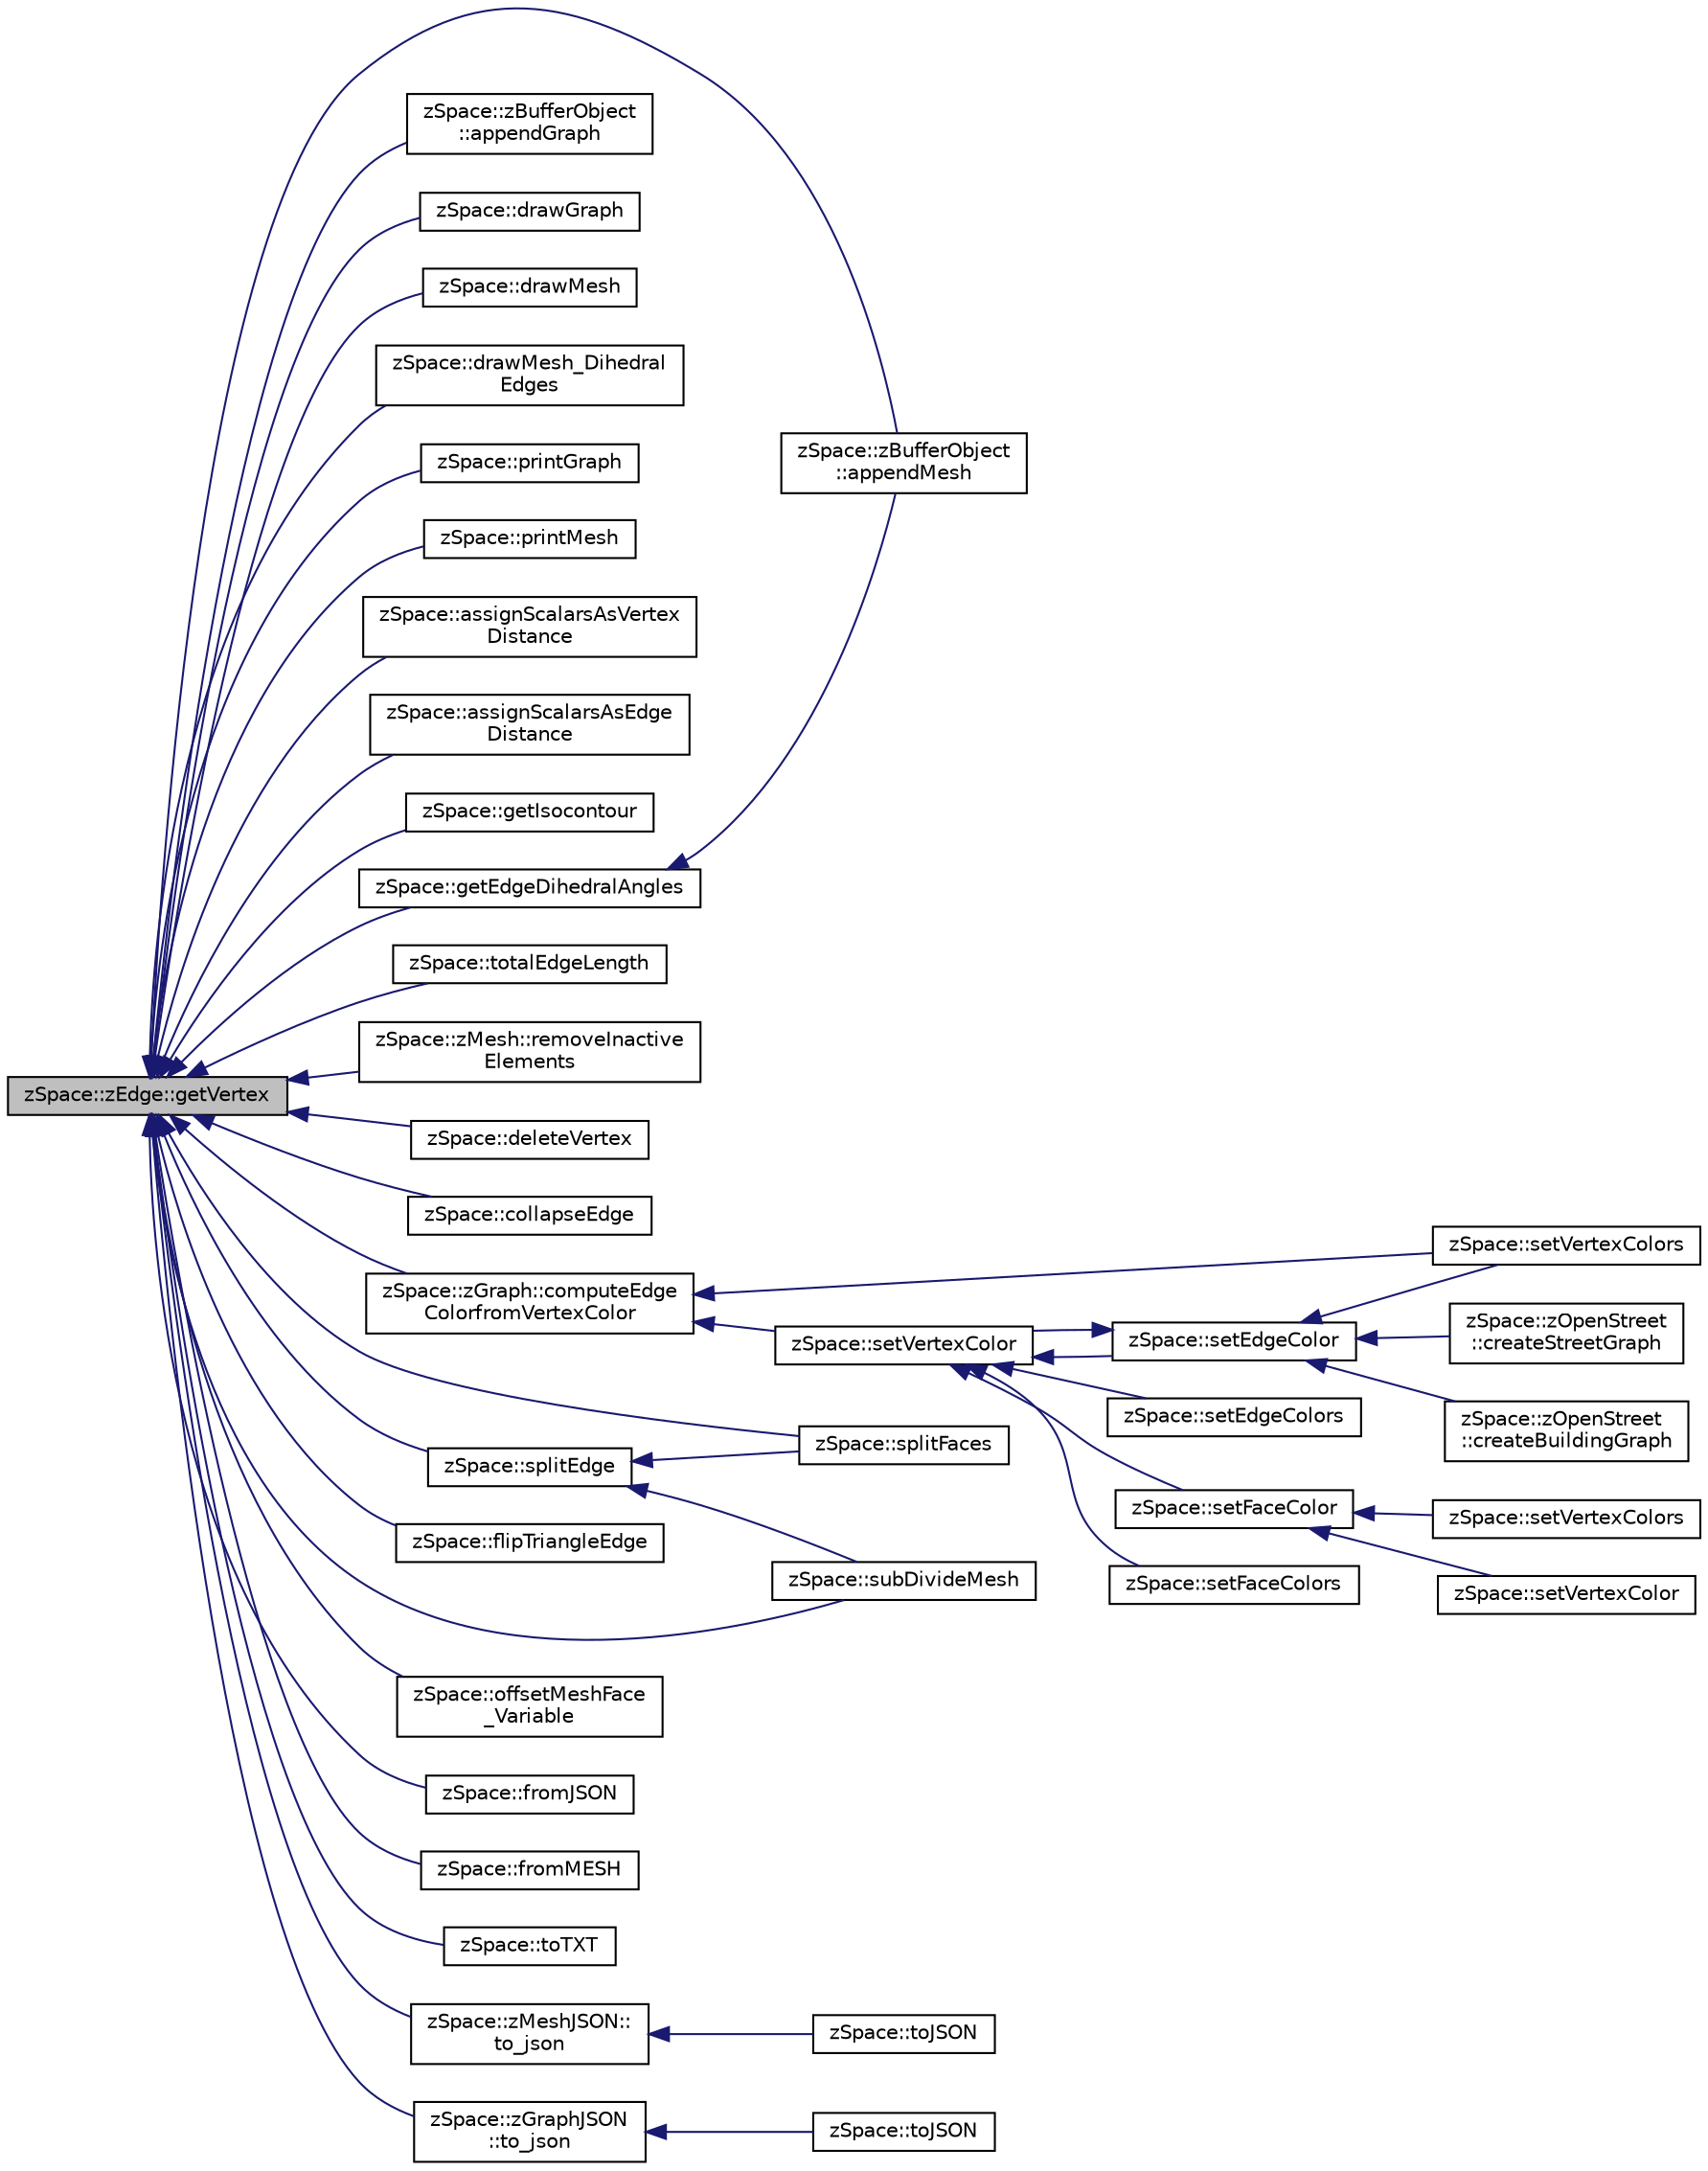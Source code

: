 digraph "zSpace::zEdge::getVertex"
{
  edge [fontname="Helvetica",fontsize="10",labelfontname="Helvetica",labelfontsize="10"];
  node [fontname="Helvetica",fontsize="10",shape=record];
  rankdir="LR";
  Node245 [label="zSpace::zEdge::getVertex",height=0.2,width=0.4,color="black", fillcolor="grey75", style="filled", fontcolor="black"];
  Node245 -> Node246 [dir="back",color="midnightblue",fontsize="10",style="solid",fontname="Helvetica"];
  Node246 [label="zSpace::zBufferObject\l::appendMesh",height=0.2,width=0.4,color="black", fillcolor="white", style="filled",URL="$classz_space_1_1z_buffer_object.html#ac5e8e4b2d6a21dbf4e59ed55a8b8bc58",tooltip="This method appends zMesh to the buffer. "];
  Node245 -> Node247 [dir="back",color="midnightblue",fontsize="10",style="solid",fontname="Helvetica"];
  Node247 [label="zSpace::zBufferObject\l::appendGraph",height=0.2,width=0.4,color="black", fillcolor="white", style="filled",URL="$classz_space_1_1z_buffer_object.html#a435dffa7c25389e962ea22c0278707ec",tooltip="This method appends zGraph to the buffer. "];
  Node245 -> Node248 [dir="back",color="midnightblue",fontsize="10",style="solid",fontname="Helvetica"];
  Node248 [label="zSpace::drawGraph",height=0.2,width=0.4,color="black", fillcolor="white", style="filled",URL="$group__z_display_utilities.html#ga19e4aa1b12bc2b30484025feecb7554c",tooltip="This method displays the zGraph. "];
  Node245 -> Node249 [dir="back",color="midnightblue",fontsize="10",style="solid",fontname="Helvetica"];
  Node249 [label="zSpace::drawMesh",height=0.2,width=0.4,color="black", fillcolor="white", style="filled",URL="$group__z_display_utilities.html#ga0f440b9ebfe50b06cbbbcadb465bb080",tooltip="This method displays the zMesh. "];
  Node245 -> Node250 [dir="back",color="midnightblue",fontsize="10",style="solid",fontname="Helvetica"];
  Node250 [label="zSpace::drawMesh_Dihedral\lEdges",height=0.2,width=0.4,color="black", fillcolor="white", style="filled",URL="$group__z_display_utilities.html#ga97fe00f10c314c725e8b314a87c12803",tooltip="This method displays the dihedral edges of a mesh above the input angle threshold. "];
  Node245 -> Node251 [dir="back",color="midnightblue",fontsize="10",style="solid",fontname="Helvetica"];
  Node251 [label="zSpace::printGraph",height=0.2,width=0.4,color="black", fillcolor="white", style="filled",URL="$group__z_print_utilities.html#ga96cf7a290a07af957dbe1740993c721d",tooltip="This method prints graph data to the console. "];
  Node245 -> Node252 [dir="back",color="midnightblue",fontsize="10",style="solid",fontname="Helvetica"];
  Node252 [label="zSpace::printMesh",height=0.2,width=0.4,color="black", fillcolor="white", style="filled",URL="$group__z_print_utilities.html#ga24820d178bfefb22bc7bf22a3945bb6f",tooltip="This method prints mesh data to the console. "];
  Node245 -> Node253 [dir="back",color="midnightblue",fontsize="10",style="solid",fontname="Helvetica"];
  Node253 [label="zSpace::assignScalarsAsVertex\lDistance",height=0.2,width=0.4,color="black", fillcolor="white", style="filled",URL="$group__z_field2_d_utilities.html#ga28516c1df87b7ab952dfefb60e2d3921",tooltip="This method creates a vertex distance Field from the input mesh vertex positions. ..."];
  Node245 -> Node254 [dir="back",color="midnightblue",fontsize="10",style="solid",fontname="Helvetica"];
  Node254 [label="zSpace::assignScalarsAsEdge\lDistance",height=0.2,width=0.4,color="black", fillcolor="white", style="filled",URL="$group__z_field2_d_utilities.html#gae0e4895a659cd46728f0f9d13adf58ed",tooltip="This method creates a edge distance Field from the input mesh. "];
  Node245 -> Node255 [dir="back",color="midnightblue",fontsize="10",style="solid",fontname="Helvetica"];
  Node255 [label="zSpace::getIsocontour",height=0.2,width=0.4,color="black", fillcolor="white", style="filled",URL="$group__z_field2_d_utilities.html#ga6e47ed2966a60fe23fd026823eabac51",tooltip="This method creates a isocontour graph from the input field mesh at the given field threshold..."];
  Node245 -> Node256 [dir="back",color="midnightblue",fontsize="10",style="solid",fontname="Helvetica"];
  Node256 [label="zSpace::zGraph::computeEdge\lColorfromVertexColor",height=0.2,width=0.4,color="black", fillcolor="white", style="filled",URL="$classz_space_1_1z_graph.html#a9d24b6ca7f58c16f1284671797267f21",tooltip="This method computes the Edge colors based on the vertex colors. "];
  Node256 -> Node257 [dir="back",color="midnightblue",fontsize="10",style="solid",fontname="Helvetica"];
  Node257 [label="zSpace::setVertexColor",height=0.2,width=0.4,color="black", fillcolor="white", style="filled",URL="$group__z_graph_utilities.html#ga7cd47e65d56a0587e3ca4babd1c233e3",tooltip="This method sets vertex color of all the vertices to the input color. "];
  Node257 -> Node258 [dir="back",color="midnightblue",fontsize="10",style="solid",fontname="Helvetica"];
  Node258 [label="zSpace::setEdgeColor",height=0.2,width=0.4,color="black", fillcolor="white", style="filled",URL="$group__z_graph_utilities.html#ga2ef9ee7a2c33012bc55bc2592fa6ffdb",tooltip="This method sets edge color of all the edges to the input color. "];
  Node258 -> Node259 [dir="back",color="midnightblue",fontsize="10",style="solid",fontname="Helvetica"];
  Node259 [label="zSpace::zOpenStreet\l::createStreetGraph",height=0.2,width=0.4,color="black", fillcolor="white", style="filled",URL="$classz_space_1_1z_open_street.html#a904bd1ba411b9cc0b439f06c409386b9",tooltip="This method creates the street graph from the OSM data. "];
  Node258 -> Node260 [dir="back",color="midnightblue",fontsize="10",style="solid",fontname="Helvetica"];
  Node260 [label="zSpace::zOpenStreet\l::createBuildingGraph",height=0.2,width=0.4,color="black", fillcolor="white", style="filled",URL="$classz_space_1_1z_open_street.html#a1c815f333ca41c75227a60c76db85884",tooltip="This method creates the building graph from the OSM data. "];
  Node258 -> Node257 [dir="back",color="midnightblue",fontsize="10",style="solid",fontname="Helvetica"];
  Node258 -> Node261 [dir="back",color="midnightblue",fontsize="10",style="solid",fontname="Helvetica"];
  Node261 [label="zSpace::setVertexColors",height=0.2,width=0.4,color="black", fillcolor="white", style="filled",URL="$group__z_graph_utilities.html#gaa088392382ec3b36cc77066a4392349c",tooltip="This method sets vertex color of all the vertices with the input color contatiner. "];
  Node257 -> Node262 [dir="back",color="midnightblue",fontsize="10",style="solid",fontname="Helvetica"];
  Node262 [label="zSpace::setEdgeColors",height=0.2,width=0.4,color="black", fillcolor="white", style="filled",URL="$group__z_graph_utilities.html#ga3aa9b12c327be41d5cd6400e8a64aa4d",tooltip="This method sets edge color of all the vertices with the input color contatiner. "];
  Node257 -> Node263 [dir="back",color="midnightblue",fontsize="10",style="solid",fontname="Helvetica"];
  Node263 [label="zSpace::setFaceColor",height=0.2,width=0.4,color="black", fillcolor="white", style="filled",URL="$group__z_mesh_utilities.html#ga3dc508ddd0979a3c05704b3a5f8c724e",tooltip="This method sets face color of all the faces to the input color. "];
  Node263 -> Node264 [dir="back",color="midnightblue",fontsize="10",style="solid",fontname="Helvetica"];
  Node264 [label="zSpace::setVertexColor",height=0.2,width=0.4,color="black", fillcolor="white", style="filled",URL="$group__z_mesh_utilities.html#ga350a2d9332ce16b822a5169320a789a9",tooltip="This method sets vertex color of all the vertices to the input color. "];
  Node263 -> Node265 [dir="back",color="midnightblue",fontsize="10",style="solid",fontname="Helvetica"];
  Node265 [label="zSpace::setVertexColors",height=0.2,width=0.4,color="black", fillcolor="white", style="filled",URL="$group__z_mesh_utilities.html#ga7eea2e4cbed233677f01622bbb290ba7",tooltip="This method sets vertex color of all the vertices with the input color contatiner. "];
  Node257 -> Node266 [dir="back",color="midnightblue",fontsize="10",style="solid",fontname="Helvetica"];
  Node266 [label="zSpace::setFaceColors",height=0.2,width=0.4,color="black", fillcolor="white", style="filled",URL="$group__z_mesh_utilities.html#ga46a15e7c994f4fb6a25f8e7cd111e536",tooltip="This method sets face color of all the faces to the input color contatiner. "];
  Node256 -> Node261 [dir="back",color="midnightblue",fontsize="10",style="solid",fontname="Helvetica"];
  Node245 -> Node267 [dir="back",color="midnightblue",fontsize="10",style="solid",fontname="Helvetica"];
  Node267 [label="zSpace::totalEdgeLength",height=0.2,width=0.4,color="black", fillcolor="white", style="filled",URL="$group__z_graph_utilities.html#ga35460aaad2c88df17da9be878dcc72f4",tooltip="This method returns the total edge length of the graph. "];
  Node245 -> Node268 [dir="back",color="midnightblue",fontsize="10",style="solid",fontname="Helvetica"];
  Node268 [label="zSpace::zMesh::removeInactive\lElements",height=0.2,width=0.4,color="black", fillcolor="white", style="filled",URL="$classz_space_1_1z_mesh.html#ab21d59eecb169921b427a7e766d47aa5",tooltip="This method resizes the array connected with the input type to the specified newSize. "];
  Node245 -> Node269 [dir="back",color="midnightblue",fontsize="10",style="solid",fontname="Helvetica"];
  Node269 [label="zSpace::deleteVertex",height=0.2,width=0.4,color="black", fillcolor="white", style="filled",URL="$group__z_mesh_modifiers.html#gad7f05263e242d0a98e3dbd09199246b1",tooltip="This method deletes the zMesh vertices given in the input vertex list. "];
  Node245 -> Node270 [dir="back",color="midnightblue",fontsize="10",style="solid",fontname="Helvetica"];
  Node270 [label="zSpace::collapseEdge",height=0.2,width=0.4,color="black", fillcolor="white", style="filled",URL="$group__z_mesh_modifiers.html#ga0f643cfd962151320e13a7bad7fdcc40",tooltip="This method collapses an edge into a vertex. "];
  Node245 -> Node271 [dir="back",color="midnightblue",fontsize="10",style="solid",fontname="Helvetica"];
  Node271 [label="zSpace::splitEdge",height=0.2,width=0.4,color="black", fillcolor="white", style="filled",URL="$group__z_mesh_modifiers.html#ga2259376b4c9c7cebc97c491574a47e24",tooltip="This method splits an edge and inserts a vertex along the edge at the input factor. "];
  Node271 -> Node272 [dir="back",color="midnightblue",fontsize="10",style="solid",fontname="Helvetica"];
  Node272 [label="zSpace::splitFaces",height=0.2,width=0.4,color="black", fillcolor="white", style="filled",URL="$group__z_mesh_modifiers.html#gaeda022d590a10b38c94e75bc0e278d80",tooltip="This method splits a set of edges and faces of a mesh in a continuous manner. "];
  Node271 -> Node273 [dir="back",color="midnightblue",fontsize="10",style="solid",fontname="Helvetica"];
  Node273 [label="zSpace::subDivideMesh",height=0.2,width=0.4,color="black", fillcolor="white", style="filled",URL="$group__z_mesh_modifiers.html#gaaa9902fbf3ac2600afbf54335c286760",tooltip="This method subdivides all the faces and edges of the mesh. "];
  Node245 -> Node274 [dir="back",color="midnightblue",fontsize="10",style="solid",fontname="Helvetica"];
  Node274 [label="zSpace::flipTriangleEdge",height=0.2,width=0.4,color="black", fillcolor="white", style="filled",URL="$group__z_mesh_modifiers.html#ga23b04bfa34f16159cbc2b1c5e1116f39",tooltip="This method flips the edge shared bettwen two rainglua faces. "];
  Node245 -> Node272 [dir="back",color="midnightblue",fontsize="10",style="solid",fontname="Helvetica"];
  Node245 -> Node273 [dir="back",color="midnightblue",fontsize="10",style="solid",fontname="Helvetica"];
  Node245 -> Node275 [dir="back",color="midnightblue",fontsize="10",style="solid",fontname="Helvetica"];
  Node275 [label="zSpace::getEdgeDihedralAngles",height=0.2,width=0.4,color="black", fillcolor="white", style="filled",URL="$group__z_mesh_utilities.html#gaf531920d8d86c1c508bec8c71d5d9954",tooltip="This method computes the dihedral angle per edge of zMesh. "];
  Node275 -> Node246 [dir="back",color="midnightblue",fontsize="10",style="solid",fontname="Helvetica"];
  Node245 -> Node276 [dir="back",color="midnightblue",fontsize="10",style="solid",fontname="Helvetica"];
  Node276 [label="zSpace::offsetMeshFace\l_Variable",height=0.2,width=0.4,color="black", fillcolor="white", style="filled",URL="$group__z_mesh_utilities.html#ga2d1e96823d5ddafb0c578999217416f5",tooltip="This method returns the vartiable offset positions of a polygon of the input mesh. "];
  Node245 -> Node277 [dir="back",color="midnightblue",fontsize="10",style="solid",fontname="Helvetica"];
  Node277 [label="zSpace::fromJSON",height=0.2,width=0.4,color="black", fillcolor="white", style="filled",URL="$group__z_i_o___mesh.html#gad2f07c6da97272b61502c6fab57d83b0",tooltip="This method imports zMesh from a JSON file format using JSON Modern Library. "];
  Node245 -> Node278 [dir="back",color="midnightblue",fontsize="10",style="solid",fontname="Helvetica"];
  Node278 [label="zSpace::fromMESH",height=0.2,width=0.4,color="black", fillcolor="white", style="filled",URL="$group__z_i_o___graph.html#gaf0c07f18c8822ecfe7fc06304527d209",tooltip="This method creates zGraph from a input zMesh. "];
  Node245 -> Node279 [dir="back",color="midnightblue",fontsize="10",style="solid",fontname="Helvetica"];
  Node279 [label="zSpace::toTXT",height=0.2,width=0.4,color="black", fillcolor="white", style="filled",URL="$group__z_i_o___graph.html#ga6578d361dabd565a48e2093a80e6f8b6",tooltip="This method exports zGraph to a TXT file format. "];
  Node245 -> Node280 [dir="back",color="midnightblue",fontsize="10",style="solid",fontname="Helvetica"];
  Node280 [label="zSpace::zMeshJSON::\lto_json",height=0.2,width=0.4,color="black", fillcolor="white", style="filled",URL="$classz_space_1_1z_mesh_j_s_o_n.html#a2f9c901ed11d790ecec40f3ca6ea4a17",tooltip="This method creates the JSON file from the input zMesh using JSON Modern Library. ..."];
  Node280 -> Node281 [dir="back",color="midnightblue",fontsize="10",style="solid",fontname="Helvetica"];
  Node281 [label="zSpace::toJSON",height=0.2,width=0.4,color="black", fillcolor="white", style="filled",URL="$group__z_i_o___mesh.html#ga6fccda275363a86353d2750673122d6f",tooltip="This method exports zMesh to a JSON file format using JSON Modern Library. "];
  Node245 -> Node282 [dir="back",color="midnightblue",fontsize="10",style="solid",fontname="Helvetica"];
  Node282 [label="zSpace::zGraphJSON\l::to_json",height=0.2,width=0.4,color="black", fillcolor="white", style="filled",URL="$classz_space_1_1z_graph_j_s_o_n.html#a0325de934ba660bfda600cd91beafc6c",tooltip="This method creates the JSON file from the input zGraph using JSON Modern Library. "];
  Node282 -> Node283 [dir="back",color="midnightblue",fontsize="10",style="solid",fontname="Helvetica"];
  Node283 [label="zSpace::toJSON",height=0.2,width=0.4,color="black", fillcolor="white", style="filled",URL="$group__z_i_o___graph.html#gac49cfef1063731952f6decc21775c747",tooltip="This method exports zGraph to a JSON file format using JSON Modern Library. "];
}
